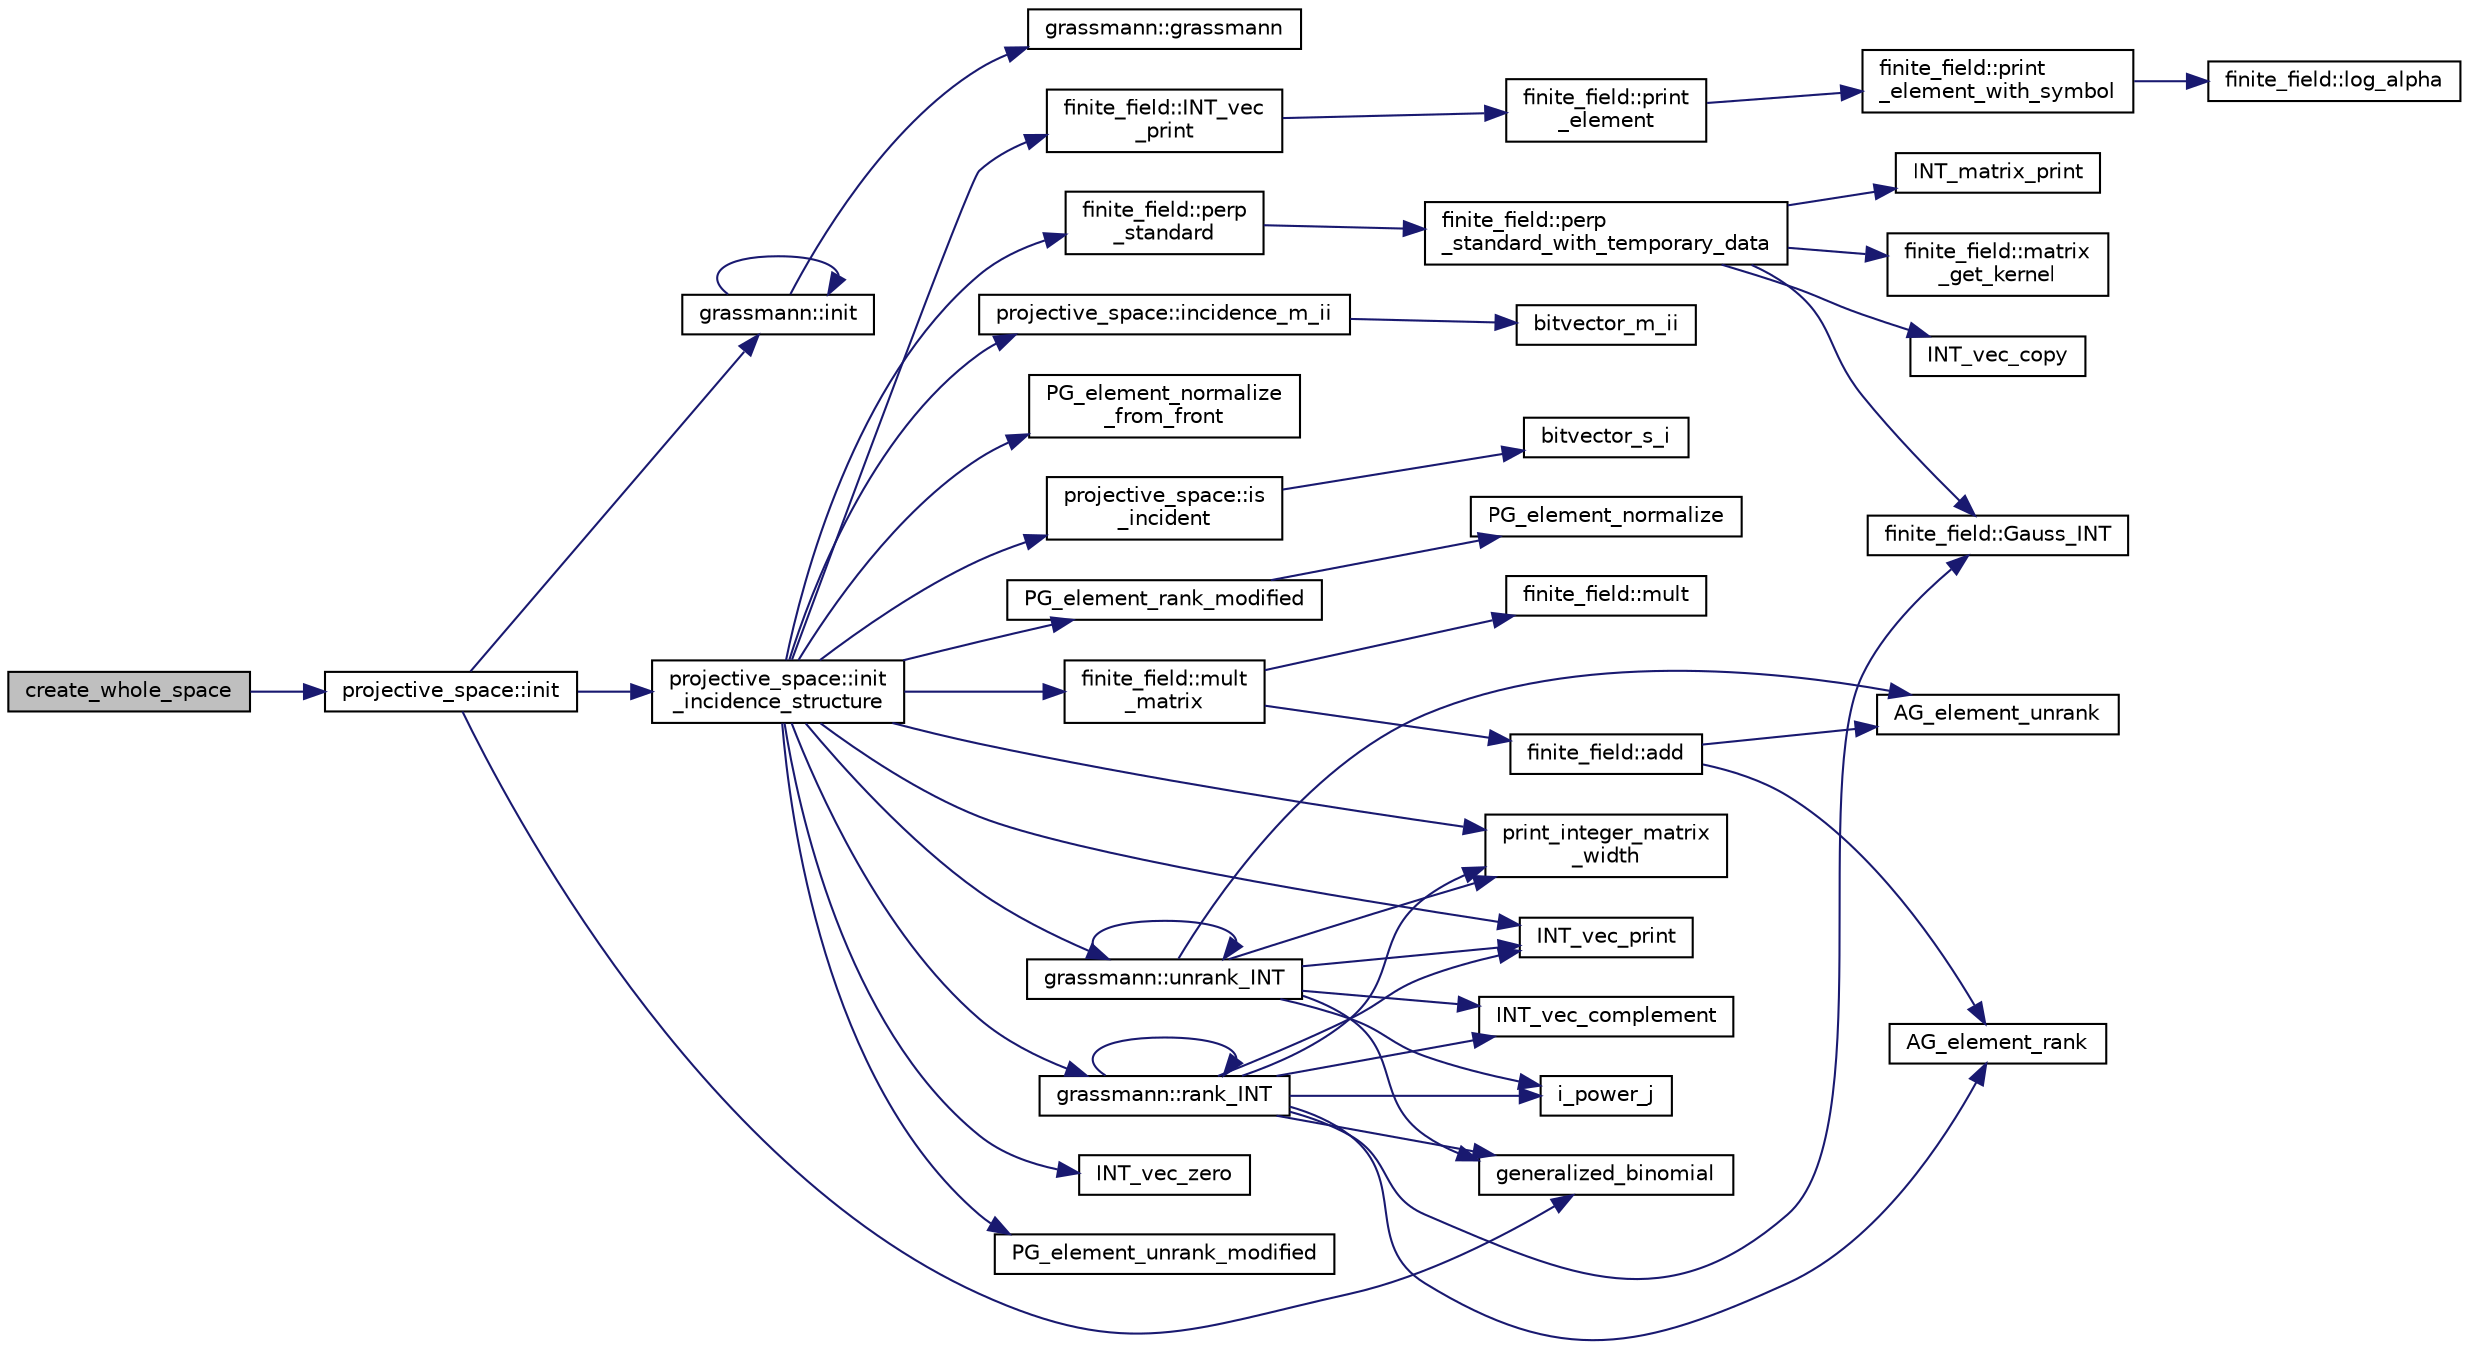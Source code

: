 digraph "create_whole_space"
{
  edge [fontname="Helvetica",fontsize="10",labelfontname="Helvetica",labelfontsize="10"];
  node [fontname="Helvetica",fontsize="10",shape=record];
  rankdir="LR";
  Node3739 [label="create_whole_space",height=0.2,width=0.4,color="black", fillcolor="grey75", style="filled", fontcolor="black"];
  Node3739 -> Node3740 [color="midnightblue",fontsize="10",style="solid",fontname="Helvetica"];
  Node3740 [label="projective_space::init",height=0.2,width=0.4,color="black", fillcolor="white", style="filled",URL="$d2/d17/classprojective__space.html#a8a1efa40df92744519365f82e4740dab"];
  Node3740 -> Node3741 [color="midnightblue",fontsize="10",style="solid",fontname="Helvetica"];
  Node3741 [label="grassmann::init",height=0.2,width=0.4,color="black", fillcolor="white", style="filled",URL="$df/d02/classgrassmann.html#a2e8cf7b9f203254493d7c2607c17d498"];
  Node3741 -> Node3742 [color="midnightblue",fontsize="10",style="solid",fontname="Helvetica"];
  Node3742 [label="grassmann::grassmann",height=0.2,width=0.4,color="black", fillcolor="white", style="filled",URL="$df/d02/classgrassmann.html#a252a85d3b74eb4fbd5771f4152a5f272"];
  Node3741 -> Node3741 [color="midnightblue",fontsize="10",style="solid",fontname="Helvetica"];
  Node3740 -> Node3743 [color="midnightblue",fontsize="10",style="solid",fontname="Helvetica"];
  Node3743 [label="generalized_binomial",height=0.2,width=0.4,color="black", fillcolor="white", style="filled",URL="$d2/d7c/combinatorics_8_c.html#a24762dc22e45175d18ec1ec1d2556ae8"];
  Node3740 -> Node3744 [color="midnightblue",fontsize="10",style="solid",fontname="Helvetica"];
  Node3744 [label="projective_space::init\l_incidence_structure",height=0.2,width=0.4,color="black", fillcolor="white", style="filled",URL="$d2/d17/classprojective__space.html#a1e59490325e045cc52674a3706780aed"];
  Node3744 -> Node3745 [color="midnightblue",fontsize="10",style="solid",fontname="Helvetica"];
  Node3745 [label="INT_vec_zero",height=0.2,width=0.4,color="black", fillcolor="white", style="filled",URL="$df/dbf/sajeeb_8_c.html#aa8c9c7977203577026080f546fe4980f"];
  Node3744 -> Node3746 [color="midnightblue",fontsize="10",style="solid",fontname="Helvetica"];
  Node3746 [label="PG_element_unrank_modified",height=0.2,width=0.4,color="black", fillcolor="white", style="filled",URL="$d4/d67/geometry_8h.html#a83ae9b605d496f6a90345303f6efae64"];
  Node3744 -> Node3747 [color="midnightblue",fontsize="10",style="solid",fontname="Helvetica"];
  Node3747 [label="INT_vec_print",height=0.2,width=0.4,color="black", fillcolor="white", style="filled",URL="$df/dbf/sajeeb_8_c.html#a79a5901af0b47dd0d694109543c027fe"];
  Node3744 -> Node3748 [color="midnightblue",fontsize="10",style="solid",fontname="Helvetica"];
  Node3748 [label="finite_field::INT_vec\l_print",height=0.2,width=0.4,color="black", fillcolor="white", style="filled",URL="$df/d5a/classfinite__field.html#a9c33a61dedc197e37b014b6f8dc07f06"];
  Node3748 -> Node3749 [color="midnightblue",fontsize="10",style="solid",fontname="Helvetica"];
  Node3749 [label="finite_field::print\l_element",height=0.2,width=0.4,color="black", fillcolor="white", style="filled",URL="$df/d5a/classfinite__field.html#ab7d1f59c043d7696b8b47c92d0fedad5"];
  Node3749 -> Node3750 [color="midnightblue",fontsize="10",style="solid",fontname="Helvetica"];
  Node3750 [label="finite_field::print\l_element_with_symbol",height=0.2,width=0.4,color="black", fillcolor="white", style="filled",URL="$df/d5a/classfinite__field.html#aa0180c961aa4a0a8934cb4dc82e38a4d"];
  Node3750 -> Node3751 [color="midnightblue",fontsize="10",style="solid",fontname="Helvetica"];
  Node3751 [label="finite_field::log_alpha",height=0.2,width=0.4,color="black", fillcolor="white", style="filled",URL="$df/d5a/classfinite__field.html#a446a83ae0d281ddf44215626f0097305"];
  Node3744 -> Node3752 [color="midnightblue",fontsize="10",style="solid",fontname="Helvetica"];
  Node3752 [label="PG_element_normalize\l_from_front",height=0.2,width=0.4,color="black", fillcolor="white", style="filled",URL="$d4/d67/geometry_8h.html#af675caf5f9975573455c8d93cb56bf95"];
  Node3744 -> Node3753 [color="midnightblue",fontsize="10",style="solid",fontname="Helvetica"];
  Node3753 [label="grassmann::unrank_INT",height=0.2,width=0.4,color="black", fillcolor="white", style="filled",URL="$df/d02/classgrassmann.html#a32079405b95a6da2ba1420567d762d64"];
  Node3753 -> Node3743 [color="midnightblue",fontsize="10",style="solid",fontname="Helvetica"];
  Node3753 -> Node3754 [color="midnightblue",fontsize="10",style="solid",fontname="Helvetica"];
  Node3754 [label="i_power_j",height=0.2,width=0.4,color="black", fillcolor="white", style="filled",URL="$de/dc5/algebra__and__number__theory_8h.html#a39b321523e8957d701618bb5cac542b5"];
  Node3753 -> Node3755 [color="midnightblue",fontsize="10",style="solid",fontname="Helvetica"];
  Node3755 [label="AG_element_unrank",height=0.2,width=0.4,color="black", fillcolor="white", style="filled",URL="$d4/d67/geometry_8h.html#a4a33b86c87b2879b97cfa1327abe2885"];
  Node3753 -> Node3747 [color="midnightblue",fontsize="10",style="solid",fontname="Helvetica"];
  Node3753 -> Node3753 [color="midnightblue",fontsize="10",style="solid",fontname="Helvetica"];
  Node3753 -> Node3756 [color="midnightblue",fontsize="10",style="solid",fontname="Helvetica"];
  Node3756 [label="INT_vec_complement",height=0.2,width=0.4,color="black", fillcolor="white", style="filled",URL="$d5/db4/io__and__os_8h.html#a2a0a724647575fcd3090c763985eb81a"];
  Node3753 -> Node3757 [color="midnightblue",fontsize="10",style="solid",fontname="Helvetica"];
  Node3757 [label="print_integer_matrix\l_width",height=0.2,width=0.4,color="black", fillcolor="white", style="filled",URL="$d5/db4/io__and__os_8h.html#aa78f3e73fc2179251bd15adbcc31573f"];
  Node3744 -> Node3757 [color="midnightblue",fontsize="10",style="solid",fontname="Helvetica"];
  Node3744 -> Node3758 [color="midnightblue",fontsize="10",style="solid",fontname="Helvetica"];
  Node3758 [label="grassmann::rank_INT",height=0.2,width=0.4,color="black", fillcolor="white", style="filled",URL="$df/d02/classgrassmann.html#a1fa95ce7ecebd48b04c7a0dc75491184"];
  Node3758 -> Node3757 [color="midnightblue",fontsize="10",style="solid",fontname="Helvetica"];
  Node3758 -> Node3759 [color="midnightblue",fontsize="10",style="solid",fontname="Helvetica"];
  Node3759 [label="finite_field::Gauss_INT",height=0.2,width=0.4,color="black", fillcolor="white", style="filled",URL="$df/d5a/classfinite__field.html#adb676d2e80341b53751326e3a58beb11"];
  Node3758 -> Node3747 [color="midnightblue",fontsize="10",style="solid",fontname="Helvetica"];
  Node3758 -> Node3756 [color="midnightblue",fontsize="10",style="solid",fontname="Helvetica"];
  Node3758 -> Node3754 [color="midnightblue",fontsize="10",style="solid",fontname="Helvetica"];
  Node3758 -> Node3743 [color="midnightblue",fontsize="10",style="solid",fontname="Helvetica"];
  Node3758 -> Node3758 [color="midnightblue",fontsize="10",style="solid",fontname="Helvetica"];
  Node3758 -> Node3760 [color="midnightblue",fontsize="10",style="solid",fontname="Helvetica"];
  Node3760 [label="AG_element_rank",height=0.2,width=0.4,color="black", fillcolor="white", style="filled",URL="$d4/d67/geometry_8h.html#ab2ac908d07dd8038fd996e26bdc75c17"];
  Node3744 -> Node3761 [color="midnightblue",fontsize="10",style="solid",fontname="Helvetica"];
  Node3761 [label="finite_field::mult\l_matrix",height=0.2,width=0.4,color="black", fillcolor="white", style="filled",URL="$df/d5a/classfinite__field.html#a48517f15dfd7b21c37e0975855f1ada2"];
  Node3761 -> Node3762 [color="midnightblue",fontsize="10",style="solid",fontname="Helvetica"];
  Node3762 [label="finite_field::add",height=0.2,width=0.4,color="black", fillcolor="white", style="filled",URL="$df/d5a/classfinite__field.html#a8f12328a27500f3c7be0c849ebbc9d14"];
  Node3762 -> Node3755 [color="midnightblue",fontsize="10",style="solid",fontname="Helvetica"];
  Node3762 -> Node3760 [color="midnightblue",fontsize="10",style="solid",fontname="Helvetica"];
  Node3761 -> Node3763 [color="midnightblue",fontsize="10",style="solid",fontname="Helvetica"];
  Node3763 [label="finite_field::mult",height=0.2,width=0.4,color="black", fillcolor="white", style="filled",URL="$df/d5a/classfinite__field.html#a24fb5917aa6d4d656fd855b7f44a13b0"];
  Node3744 -> Node3764 [color="midnightblue",fontsize="10",style="solid",fontname="Helvetica"];
  Node3764 [label="PG_element_rank_modified",height=0.2,width=0.4,color="black", fillcolor="white", style="filled",URL="$d4/d67/geometry_8h.html#a9cd1a8bf5b88a038e33862f6c2c3dd36"];
  Node3764 -> Node3765 [color="midnightblue",fontsize="10",style="solid",fontname="Helvetica"];
  Node3765 [label="PG_element_normalize",height=0.2,width=0.4,color="black", fillcolor="white", style="filled",URL="$df/de4/projective_8_c.html#a5a4c3c1158bad6bab0d786c616bd0996"];
  Node3744 -> Node3766 [color="midnightblue",fontsize="10",style="solid",fontname="Helvetica"];
  Node3766 [label="projective_space::incidence_m_ii",height=0.2,width=0.4,color="black", fillcolor="white", style="filled",URL="$d2/d17/classprojective__space.html#adafef534cb822f51289101e7d465ede2"];
  Node3766 -> Node3767 [color="midnightblue",fontsize="10",style="solid",fontname="Helvetica"];
  Node3767 [label="bitvector_m_ii",height=0.2,width=0.4,color="black", fillcolor="white", style="filled",URL="$df/dbf/sajeeb_8_c.html#a31da55e2b26316d582cd322dc670b67b"];
  Node3744 -> Node3768 [color="midnightblue",fontsize="10",style="solid",fontname="Helvetica"];
  Node3768 [label="finite_field::perp\l_standard",height=0.2,width=0.4,color="black", fillcolor="white", style="filled",URL="$df/d5a/classfinite__field.html#a2f5bc92908aea624a8d9179d2a9ba057"];
  Node3768 -> Node3769 [color="midnightblue",fontsize="10",style="solid",fontname="Helvetica"];
  Node3769 [label="finite_field::perp\l_standard_with_temporary_data",height=0.2,width=0.4,color="black", fillcolor="white", style="filled",URL="$df/d5a/classfinite__field.html#aae3cca9b5f19ae969a9c5349d14f41c0"];
  Node3769 -> Node3770 [color="midnightblue",fontsize="10",style="solid",fontname="Helvetica"];
  Node3770 [label="INT_vec_copy",height=0.2,width=0.4,color="black", fillcolor="white", style="filled",URL="$df/dbf/sajeeb_8_c.html#ac2d875e27e009af6ec04d17254d11075"];
  Node3769 -> Node3771 [color="midnightblue",fontsize="10",style="solid",fontname="Helvetica"];
  Node3771 [label="INT_matrix_print",height=0.2,width=0.4,color="black", fillcolor="white", style="filled",URL="$d5/db4/io__and__os_8h.html#afd4180a24bef3a2b584668a4eaf607ff"];
  Node3769 -> Node3759 [color="midnightblue",fontsize="10",style="solid",fontname="Helvetica"];
  Node3769 -> Node3772 [color="midnightblue",fontsize="10",style="solid",fontname="Helvetica"];
  Node3772 [label="finite_field::matrix\l_get_kernel",height=0.2,width=0.4,color="black", fillcolor="white", style="filled",URL="$df/d5a/classfinite__field.html#ac45780a927cee936df13d04d30d2d248"];
  Node3744 -> Node3773 [color="midnightblue",fontsize="10",style="solid",fontname="Helvetica"];
  Node3773 [label="projective_space::is\l_incident",height=0.2,width=0.4,color="black", fillcolor="white", style="filled",URL="$d2/d17/classprojective__space.html#a225780a9f3d266bc425b3be0cf5bc0ff"];
  Node3773 -> Node3774 [color="midnightblue",fontsize="10",style="solid",fontname="Helvetica"];
  Node3774 [label="bitvector_s_i",height=0.2,width=0.4,color="black", fillcolor="white", style="filled",URL="$df/dbf/sajeeb_8_c.html#ac0135a3681a44df3fe7af1545676fbe2"];
}
